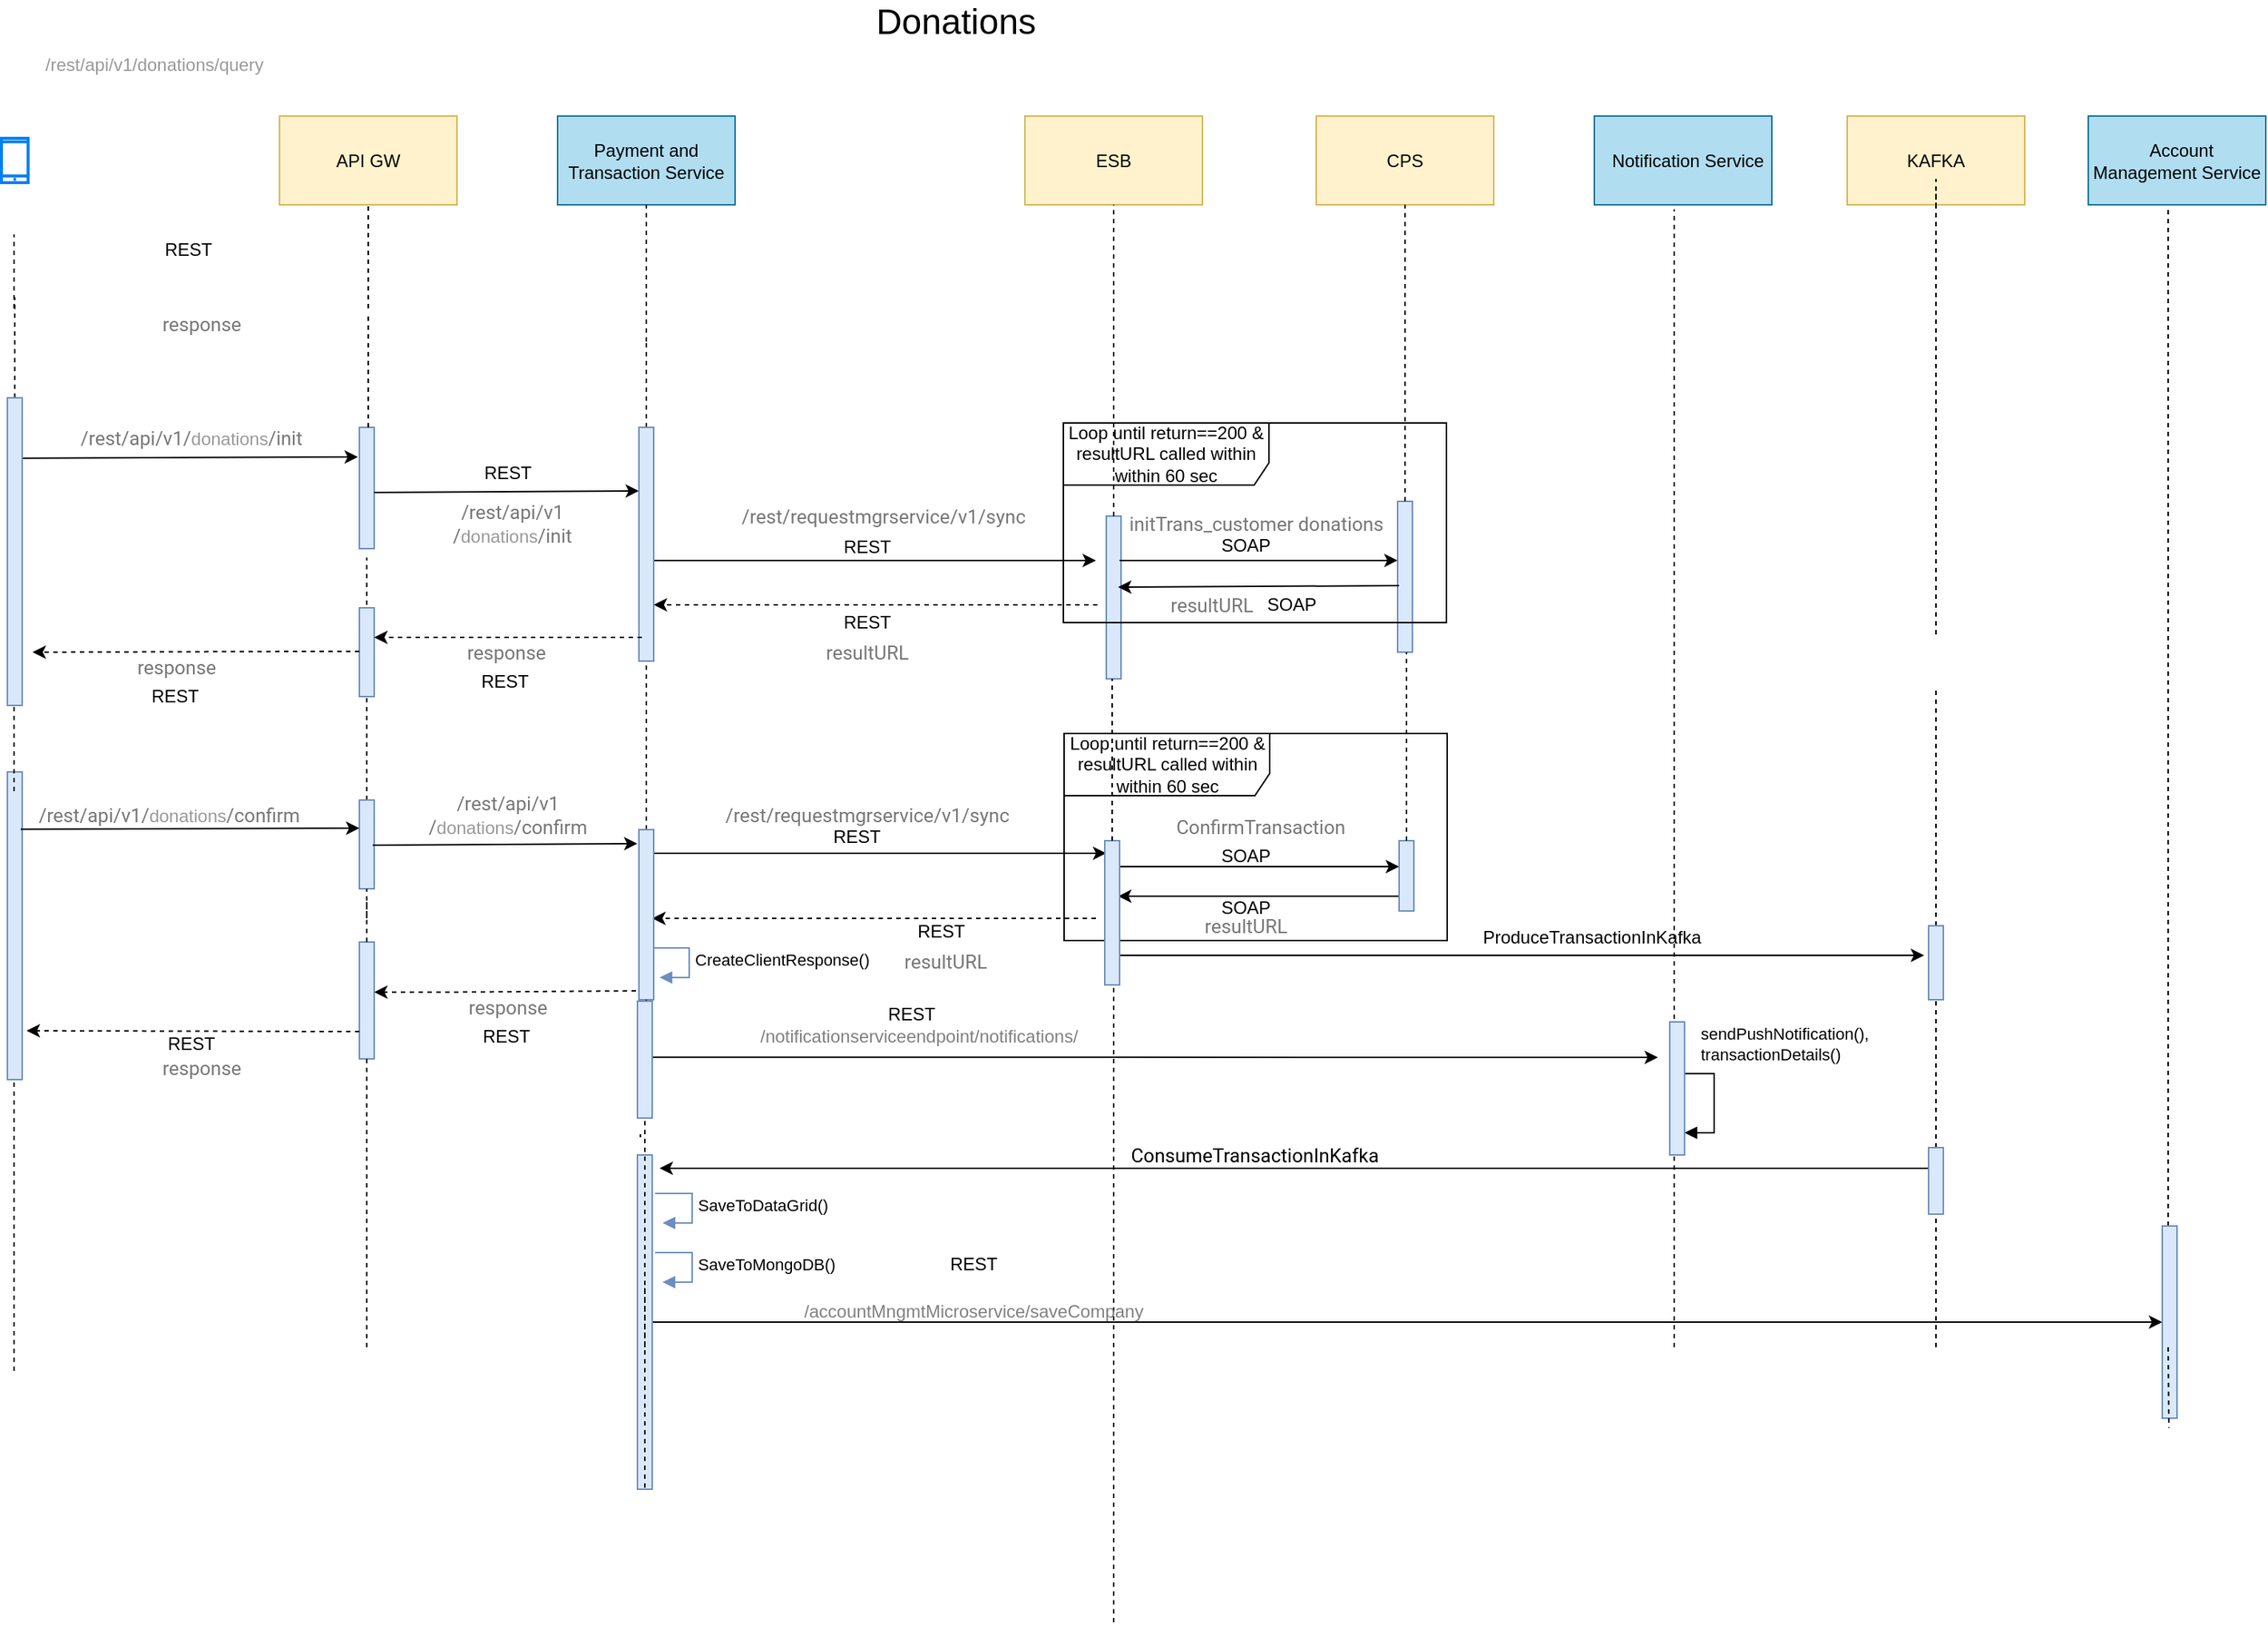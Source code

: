 <mxfile version="13.7.8" type="device"><diagram name="Page-1" id="Eg1WNiCsQM7DJKAob0ca"><mxGraphModel dx="1278" dy="631" grid="1" gridSize="10" guides="1" tooltips="1" connect="1" arrows="1" fold="1" page="1" pageScale="1" pageWidth="827" pageHeight="1169" math="0" shadow="0"><root><mxCell id="0"/><mxCell id="1" parent="0"/><mxCell id="IO5QOIYdMIxtW31F4rv4-115" value="" style="html=1;points=[];perimeter=orthogonalPerimeter;fillColor=#dae8fc;strokeColor=#6c8ebf;" parent="1" vertex="1"><mxGeometry x="1446" y="1452" width="10" height="110" as="geometry"/></mxCell><mxCell id="IO5QOIYdMIxtW31F4rv4-113" value="" style="html=1;points=[];perimeter=orthogonalPerimeter;fillColor=#dae8fc;strokeColor=#6c8ebf;" parent="1" vertex="1"><mxGeometry x="1643" y="1442" width="10" height="102" as="geometry"/></mxCell><mxCell id="IO5QOIYdMIxtW31F4rv4-1" value="Loop until return==200 &amp;amp; resultURL called within within 60 sec" style="shape=umlFrame;whiteSpace=wrap;html=1;width=139;height=42;" parent="1" vertex="1"><mxGeometry x="1417" y="1389" width="259" height="135" as="geometry"/></mxCell><mxCell id="IO5QOIYdMIxtW31F4rv4-3" value="Loop until return==200 &amp;amp; resultURL called within within 60 sec" style="shape=umlFrame;whiteSpace=wrap;html=1;width=139;height=42;" parent="1" vertex="1"><mxGeometry x="1417.5" y="1599" width="259" height="140" as="geometry"/></mxCell><mxCell id="IO5QOIYdMIxtW31F4rv4-4" value="&lt;font style=&quot;font-size: 24px&quot;&gt;Donations&lt;/font&gt;" style="text;html=1;align=center;verticalAlign=middle;resizable=0;points=[];autosize=1;" parent="1" vertex="1"><mxGeometry x="1284" y="1107.5" width="120" height="20" as="geometry"/></mxCell><mxCell id="IO5QOIYdMIxtW31F4rv4-5" value="API GW" style="rounded=0;whiteSpace=wrap;html=1;fillColor=#fff2cc;strokeColor=#d6b656;" parent="1" vertex="1"><mxGeometry x="887" y="1181.5" width="120" height="60" as="geometry"/></mxCell><mxCell id="IO5QOIYdMIxtW31F4rv4-6" value="Payment and Transaction Service" style="rounded=0;whiteSpace=wrap;html=1;fillColor=#b1ddf0;strokeColor=#10739e;" parent="1" vertex="1"><mxGeometry x="1075" y="1181.5" width="120" height="60" as="geometry"/></mxCell><mxCell id="IO5QOIYdMIxtW31F4rv4-7" value="CPS" style="rounded=0;whiteSpace=wrap;html=1;fillColor=#fff2cc;strokeColor=#d6b656;" parent="1" vertex="1"><mxGeometry x="1588" y="1181.5" width="120" height="60" as="geometry"/></mxCell><mxCell id="IO5QOIYdMIxtW31F4rv4-8" value="" style="endArrow=none;dashed=1;html=1;" parent="1" edge="1"><mxGeometry width="50" height="50" relative="1" as="geometry"><mxPoint x="707.5" y="1311.5" as="sourcePoint"/><mxPoint x="707.5" y="1261.5" as="targetPoint"/></mxGeometry></mxCell><mxCell id="IO5QOIYdMIxtW31F4rv4-9" value="" style="endArrow=none;dashed=1;html=1;entryX=0.5;entryY=1;entryDx=0;entryDy=0;" parent="1" target="IO5QOIYdMIxtW31F4rv4-6" edge="1"><mxGeometry width="50" height="50" relative="1" as="geometry"><mxPoint x="1135" y="1334" as="sourcePoint"/><mxPoint x="1131" y="1034" as="targetPoint"/></mxGeometry></mxCell><mxCell id="IO5QOIYdMIxtW31F4rv4-10" value="" style="endArrow=none;dashed=1;html=1;" parent="1" source="IO5QOIYdMIxtW31F4rv4-113" target="IO5QOIYdMIxtW31F4rv4-7" edge="1"><mxGeometry width="50" height="50" relative="1" as="geometry"><mxPoint x="1648" y="2134" as="sourcePoint"/><mxPoint x="1644.5" y="1164" as="targetPoint"/></mxGeometry></mxCell><mxCell id="IO5QOIYdMIxtW31F4rv4-11" value="&amp;nbsp; Notification Service" style="rounded=0;whiteSpace=wrap;html=1;fillColor=#b1ddf0;strokeColor=#10739e;" parent="1" vertex="1"><mxGeometry x="1776" y="1181.5" width="120" height="60" as="geometry"/></mxCell><mxCell id="IO5QOIYdMIxtW31F4rv4-12" value="" style="endArrow=none;dashed=1;html=1;entryX=0.45;entryY=1.05;entryDx=0;entryDy=0;entryPerimeter=0;" parent="1" target="IO5QOIYdMIxtW31F4rv4-11" edge="1"><mxGeometry width="50" height="50" relative="1" as="geometry"><mxPoint x="1830" y="2014" as="sourcePoint"/><mxPoint x="1832.5" y="1164" as="targetPoint"/></mxGeometry></mxCell><mxCell id="IO5QOIYdMIxtW31F4rv4-13" value="" style="html=1;verticalLabelPosition=bottom;align=center;labelBackgroundColor=#ffffff;verticalAlign=top;strokeWidth=2;strokeColor=#0080F0;shadow=0;dashed=0;shape=mxgraph.ios7.icons.smartphone;" parent="1" vertex="1"><mxGeometry x="699" y="1196.5" width="18" height="30" as="geometry"/></mxCell><mxCell id="IO5QOIYdMIxtW31F4rv4-14" value="" style="endArrow=classic;html=1;exitX=0.829;exitY=0.228;exitDx=0;exitDy=0;exitPerimeter=0;" parent="1" edge="1"><mxGeometry width="50" height="50" relative="1" as="geometry"><mxPoint x="1136" y="1482.0" as="sourcePoint"/><mxPoint x="1439" y="1482.0" as="targetPoint"/></mxGeometry></mxCell><mxCell id="IO5QOIYdMIxtW31F4rv4-15" value="" style="endArrow=classic;html=1;entryX=0;entryY=0.392;entryDx=0;entryDy=0;entryPerimeter=0;" parent="1" target="IO5QOIYdMIxtW31F4rv4-113" edge="1"><mxGeometry width="50" height="50" relative="1" as="geometry"><mxPoint x="1455" y="1482" as="sourcePoint"/><mxPoint x="1640" y="1482.0" as="targetPoint"/></mxGeometry></mxCell><mxCell id="IO5QOIYdMIxtW31F4rv4-16" value="&lt;font color=&quot;#777777&quot; face=&quot;roboto, robotodraft, helvetica, arial, sans-serif&quot;&gt;&lt;span style=&quot;font-size: 13px ; background-color: rgb(255 , 255 , 255)&quot;&gt;initTrans_customer donations&lt;/span&gt;&lt;/font&gt;" style="text;html=1;align=center;verticalAlign=middle;resizable=0;points=[];autosize=1;" parent="1" vertex="1"><mxGeometry x="1452" y="1447" width="190" height="20" as="geometry"/></mxCell><mxCell id="IO5QOIYdMIxtW31F4rv4-17" value="" style="endArrow=none;dashed=1;html=1;entryX=0.5;entryY=0.933;entryDx=0;entryDy=0;entryPerimeter=0;" parent="1" edge="1"><mxGeometry width="50" height="50" relative="1" as="geometry"><mxPoint x="1131" y="1870" as="sourcePoint"/><mxPoint x="1131" y="1871.96" as="targetPoint"/></mxGeometry></mxCell><mxCell id="IO5QOIYdMIxtW31F4rv4-18" value="&lt;font color=&quot;#808080&quot;&gt;/notificationserviceendpoint/notifications/&lt;/font&gt;" style="text;html=1;align=center;verticalAlign=middle;resizable=0;points=[];autosize=1;" parent="1" vertex="1"><mxGeometry x="1204" y="1794" width="230" height="20" as="geometry"/></mxCell><mxCell id="IO5QOIYdMIxtW31F4rv4-19" value="sendPushNotification(),&lt;br&gt;transactionDetails()" style="edgeStyle=orthogonalEdgeStyle;html=1;align=left;spacingLeft=2;endArrow=block;rounded=0;entryX=1;entryY=0;" parent="1" edge="1"><mxGeometry x="-0.622" y="20" relative="1" as="geometry"><mxPoint x="1837.0" y="1829" as="sourcePoint"/><Array as="points"><mxPoint x="1832" y="1829"/><mxPoint x="1857" y="1829"/><mxPoint x="1857" y="1869"/></Array><mxPoint x="1837.0" y="1869" as="targetPoint"/><mxPoint as="offset"/></mxGeometry></mxCell><mxCell id="IO5QOIYdMIxtW31F4rv4-20" value="" style="endArrow=classic;html=1;dashed=1;exitX=0.3;exitY=0.85;exitDx=0;exitDy=0;exitPerimeter=0;" parent="1" edge="1"><mxGeometry width="50" height="50" relative="1" as="geometry"><mxPoint x="1128.0" y="1773.0" as="sourcePoint"/><mxPoint x="951" y="1773.83" as="targetPoint"/><Array as="points"><mxPoint x="1010.26" y="1773.83"/></Array></mxGeometry></mxCell><mxCell id="IO5QOIYdMIxtW31F4rv4-21" value="&lt;span style=&quot;color: rgba(0 , 0 , 0 , 0) ; font-family: monospace ; font-size: 0px&quot;&gt;%3CmxGraphModel%3E%3Croot%3E%3CmxCell%20id%3D%220%22%2F%3E%3CmxCell%20id%3D%221%22%20parent%3D%220%22%2F%3E%3CmxCell%20id%3D%222%22%20value%3D%22%26lt%3Bdiv%26gt%3B%26lt%3Bfont%20color%3D%26quot%3B%23777777%26quot%3B%20face%3D%26quot%3BRoboto%2C%20RobotoDraft%2C%20Helvetica%2C%20Arial%2C%20sans-serif%26quot%3B%26gt%3B%26lt%3Bspan%20style%3D%26quot%3Bfont-size%3A%2013px%20%3B%20background-color%3A%20rgb(255%20%2C%20255%20%2C%20255)%26quot%3B%26gt%3BtransactionDetailResponse%26lt%3B%2Fspan%26gt%3B%26lt%3B%2Ffont%26gt%3B%26lt%3B%2Fdiv%26gt%3B%22%20style%3D%22text%3Bhtml%3D1%3Balign%3Dcenter%3BverticalAlign%3Dmiddle%3Bresizable%3D0%3Bpoints%3D%5B%5D%3Bautosize%3D1%3B%22%20vertex%3D%221%22%20parent%3D%221%22%3E%3CmxGeometry%20x%3D%22755%22%20y%3D%22200%22%20width%3D%22170%22%20height%3D%2220%22%20as%3D%22geometry%22%2F%3E%3C%2FmxCell%3E%3C%2Froot%3E%3C%2FmxGraphModel%3E&lt;/span&gt;" style="text;html=1;align=center;verticalAlign=middle;resizable=0;points=[];autosize=1;" parent="1" vertex="1"><mxGeometry x="832" y="1732" width="20" height="20" as="geometry"/></mxCell><mxCell id="IO5QOIYdMIxtW31F4rv4-22" value="ESB" style="rounded=0;whiteSpace=wrap;html=1;fillColor=#fff2cc;strokeColor=#d6b656;" parent="1" vertex="1"><mxGeometry x="1391" y="1181.5" width="120" height="60" as="geometry"/></mxCell><mxCell id="IO5QOIYdMIxtW31F4rv4-23" value="" style="endArrow=classic;html=1;exitX=0.829;exitY=0.228;exitDx=0;exitDy=0;exitPerimeter=0;entryX=0.1;entryY=0.179;entryDx=0;entryDy=0;entryPerimeter=0;" parent="1" edge="1"><mxGeometry width="50" height="50" relative="1" as="geometry"><mxPoint x="1137.5" y="1680.0" as="sourcePoint"/><mxPoint x="1446" y="1679.952" as="targetPoint"/></mxGeometry></mxCell><mxCell id="IO5QOIYdMIxtW31F4rv4-24" value="SaveToDataGrid()" style="edgeStyle=orthogonalEdgeStyle;html=1;align=left;spacingLeft=2;endArrow=block;rounded=0;entryX=1;entryY=0;fillColor=#dae8fc;strokeColor=#6c8ebf;" parent="1" edge="1"><mxGeometry relative="1" as="geometry"><mxPoint x="1141" y="1910" as="sourcePoint"/><Array as="points"><mxPoint x="1166" y="1910"/></Array><mxPoint x="1146" y="1930" as="targetPoint"/></mxGeometry></mxCell><mxCell id="IO5QOIYdMIxtW31F4rv4-25" value="&lt;div&gt;&lt;font color=&quot;#777777&quot; face=&quot;Roboto, RobotoDraft, Helvetica, Arial, sans-serif&quot;&gt;&lt;span style=&quot;font-size: 13px ; background-color: rgb(255 , 255 , 255)&quot;&gt;resultURL&lt;/span&gt;&lt;/font&gt;&lt;/div&gt;" style="text;html=1;align=center;verticalAlign=middle;resizable=0;points=[];autosize=1;" parent="1" vertex="1"><mxGeometry x="1482" y="1502" width="70" height="20" as="geometry"/></mxCell><mxCell id="IO5QOIYdMIxtW31F4rv4-26" value="&lt;span style=&quot;color: rgb(119 , 119 , 119) ; font-family: &amp;#34;roboto&amp;#34; , &amp;#34;robotodraft&amp;#34; , &amp;#34;helvetica&amp;#34; , &amp;#34;arial&amp;#34; , sans-serif ; font-size: 13px ; background-color: rgb(255 , 255 , 255)&quot;&gt;resultURL&lt;/span&gt;" style="text;html=1;align=center;verticalAlign=middle;resizable=0;points=[];autosize=1;" parent="1" vertex="1"><mxGeometry x="1249" y="1534" width="70" height="20" as="geometry"/></mxCell><mxCell id="IO5QOIYdMIxtW31F4rv4-27" value="" style="endArrow=classic;html=1;entryX=0;entryY=0.368;entryDx=0;entryDy=0;entryPerimeter=0;" parent="1" edge="1"><mxGeometry width="50" height="50" relative="1" as="geometry"><mxPoint x="1455" y="1689.02" as="sourcePoint"/><mxPoint x="1644" y="1689" as="targetPoint"/></mxGeometry></mxCell><mxCell id="IO5QOIYdMIxtW31F4rv4-28" value="" style="endArrow=classic;html=1;dashed=1;" parent="1" edge="1"><mxGeometry width="50" height="50" relative="1" as="geometry"><mxPoint x="1439" y="1724.0" as="sourcePoint"/><mxPoint x="1139.0" y="1724.0" as="targetPoint"/><Array as="points"><mxPoint x="1408" y="1724"/></Array></mxGeometry></mxCell><mxCell id="IO5QOIYdMIxtW31F4rv4-29" value="&lt;div&gt;&lt;font color=&quot;#777777&quot; face=&quot;Roboto, RobotoDraft, Helvetica, Arial, sans-serif&quot;&gt;&lt;span style=&quot;font-size: 13px ; background-color: rgb(255 , 255 , 255)&quot;&gt;resultURL&lt;/span&gt;&lt;/font&gt;&lt;/div&gt;" style="text;html=1;align=center;verticalAlign=middle;resizable=0;points=[];autosize=1;" parent="1" vertex="1"><mxGeometry x="1505" y="1719" width="70" height="20" as="geometry"/></mxCell><mxCell id="IO5QOIYdMIxtW31F4rv4-30" value="&lt;span style=&quot;color: rgb(119 , 119 , 119) ; font-family: &amp;#34;roboto&amp;#34; , &amp;#34;robotodraft&amp;#34; , &amp;#34;helvetica&amp;#34; , &amp;#34;arial&amp;#34; , sans-serif ; font-size: 13px ; background-color: rgb(255 , 255 , 255)&quot;&gt;resultURL&lt;/span&gt;" style="text;html=1;align=center;verticalAlign=middle;resizable=0;points=[];autosize=1;" parent="1" vertex="1"><mxGeometry x="1302" y="1742.5" width="70" height="20" as="geometry"/></mxCell><mxCell id="IO5QOIYdMIxtW31F4rv4-31" value="" style="endArrow=classic;html=1;exitX=0.829;exitY=0.228;exitDx=0;exitDy=0;exitPerimeter=0;" parent="1" edge="1"><mxGeometry width="50" height="50" relative="1" as="geometry"><mxPoint x="1136" y="1817.82" as="sourcePoint"/><mxPoint x="1819.0" y="1818" as="targetPoint"/></mxGeometry></mxCell><mxCell id="IO5QOIYdMIxtW31F4rv4-32" value="&lt;div&gt;&lt;font color=&quot;#777777&quot; face=&quot;Roboto, RobotoDraft, Helvetica, Arial, sans-serif&quot;&gt;&lt;span style=&quot;font-size: 13px ; background-color: rgb(255 , 255 , 255)&quot;&gt;response&lt;/span&gt;&lt;/font&gt;&lt;/div&gt;" style="text;html=1;align=center;verticalAlign=middle;resizable=0;points=[];autosize=1;" parent="1" vertex="1"><mxGeometry x="1006" y="1774" width="70" height="20" as="geometry"/></mxCell><mxCell id="IO5QOIYdMIxtW31F4rv4-33" value="REST" style="text;html=1;align=center;verticalAlign=middle;resizable=0;points=[];autosize=1;" parent="1" vertex="1"><mxGeometry x="1259" y="1463" width="50" height="20" as="geometry"/></mxCell><mxCell id="IO5QOIYdMIxtW31F4rv4-34" value="SOAP" style="text;html=1;align=center;verticalAlign=middle;resizable=0;points=[];autosize=1;" parent="1" vertex="1"><mxGeometry x="1515" y="1462" width="50" height="20" as="geometry"/></mxCell><mxCell id="IO5QOIYdMIxtW31F4rv4-35" value="SOAP" style="text;html=1;align=center;verticalAlign=middle;resizable=0;points=[];autosize=1;" parent="1" vertex="1"><mxGeometry x="1546" y="1502" width="50" height="20" as="geometry"/></mxCell><mxCell id="IO5QOIYdMIxtW31F4rv4-36" value="REST" style="text;html=1;align=center;verticalAlign=middle;resizable=0;points=[];autosize=1;" parent="1" vertex="1"><mxGeometry x="1259" y="1514" width="50" height="20" as="geometry"/></mxCell><mxCell id="IO5QOIYdMIxtW31F4rv4-37" value="REST" style="text;html=1;align=center;verticalAlign=middle;resizable=0;points=[];autosize=1;" parent="1" vertex="1"><mxGeometry x="1016" y="1413" width="50" height="20" as="geometry"/></mxCell><mxCell id="IO5QOIYdMIxtW31F4rv4-38" value="REST" style="text;html=1;align=center;verticalAlign=middle;resizable=0;points=[];autosize=1;" parent="1" vertex="1"><mxGeometry x="1252" y="1659" width="50" height="20" as="geometry"/></mxCell><mxCell id="IO5QOIYdMIxtW31F4rv4-39" value="SOAP" style="text;html=1;align=center;verticalAlign=middle;resizable=0;points=[];autosize=1;" parent="1" vertex="1"><mxGeometry x="1515" y="1671.5" width="50" height="20" as="geometry"/></mxCell><mxCell id="IO5QOIYdMIxtW31F4rv4-40" value="SOAP" style="text;html=1;align=center;verticalAlign=middle;resizable=0;points=[];autosize=1;" parent="1" vertex="1"><mxGeometry x="1515" y="1707" width="50" height="20" as="geometry"/></mxCell><mxCell id="IO5QOIYdMIxtW31F4rv4-41" value="REST" style="text;html=1;align=center;verticalAlign=middle;resizable=0;points=[];autosize=1;" parent="1" vertex="1"><mxGeometry x="1309" y="1722.5" width="50" height="20" as="geometry"/></mxCell><mxCell id="IO5QOIYdMIxtW31F4rv4-42" value="REST" style="text;html=1;align=center;verticalAlign=middle;resizable=0;points=[];autosize=1;" parent="1" vertex="1"><mxGeometry x="1289" y="1779" width="50" height="20" as="geometry"/></mxCell><mxCell id="IO5QOIYdMIxtW31F4rv4-43" value="REST" style="text;html=1;align=center;verticalAlign=middle;resizable=0;points=[];autosize=1;" parent="1" vertex="1"><mxGeometry x="1015" y="1794" width="50" height="20" as="geometry"/></mxCell><mxCell id="IO5QOIYdMIxtW31F4rv4-44" value="" style="endArrow=classic;html=1;dashed=1;" parent="1" edge="1"><mxGeometry width="50" height="50" relative="1" as="geometry"><mxPoint x="1440" y="1512.0" as="sourcePoint"/><mxPoint x="1140.0" y="1512.0" as="targetPoint"/><Array as="points"><mxPoint x="1409" y="1512"/></Array></mxGeometry></mxCell><mxCell id="IO5QOIYdMIxtW31F4rv4-45" value="" style="endArrow=none;dashed=1;html=1;entryX=0.5;entryY=1;entryDx=0;entryDy=0;" parent="1" target="IO5QOIYdMIxtW31F4rv4-5" edge="1"><mxGeometry width="50" height="50" relative="1" as="geometry"><mxPoint x="947" y="1311.5" as="sourcePoint"/><mxPoint x="944.0" y="1388.5" as="targetPoint"/></mxGeometry></mxCell><mxCell id="IO5QOIYdMIxtW31F4rv4-46" value="" style="endArrow=none;dashed=1;html=1;" parent="1" source="IO5QOIYdMIxtW31F4rv4-115" target="IO5QOIYdMIxtW31F4rv4-22" edge="1"><mxGeometry width="50" height="50" relative="1" as="geometry"><mxPoint x="1451" y="2134" as="sourcePoint"/><mxPoint x="1447.91" y="1164" as="targetPoint"/></mxGeometry></mxCell><mxCell id="IO5QOIYdMIxtW31F4rv4-47" value="" style="endArrow=classic;html=1;" parent="1" edge="1"><mxGeometry width="50" height="50" relative="1" as="geometry"><mxPoint x="2004" y="1893" as="sourcePoint"/><mxPoint x="1144" y="1893" as="targetPoint"/></mxGeometry></mxCell><mxCell id="IO5QOIYdMIxtW31F4rv4-48" value="KAFKA" style="rounded=0;whiteSpace=wrap;html=1;fillColor=#fff2cc;strokeColor=#d6b656;" parent="1" vertex="1"><mxGeometry x="1947" y="1181.5" width="120" height="60" as="geometry"/></mxCell><mxCell id="IO5QOIYdMIxtW31F4rv4-49" value="" style="endArrow=none;dashed=1;html=1;entryX=0.5;entryY=1;entryDx=0;entryDy=0;" parent="1" target="IO5QOIYdMIxtW31F4rv4-48" edge="1"><mxGeometry width="50" height="50" relative="1" as="geometry"><mxPoint x="2007" y="1234" as="sourcePoint"/><mxPoint x="2003.91" y="1162" as="targetPoint"/></mxGeometry></mxCell><mxCell id="IO5QOIYdMIxtW31F4rv4-50" value="" style="endArrow=classic;html=1;exitX=0.1;exitY=0.559;exitDx=0;exitDy=0;exitPerimeter=0;" parent="1" source="IO5QOIYdMIxtW31F4rv4-113" edge="1"><mxGeometry width="50" height="50" relative="1" as="geometry"><mxPoint x="1639" y="1500" as="sourcePoint"/><mxPoint x="1454" y="1500" as="targetPoint"/></mxGeometry></mxCell><mxCell id="IO5QOIYdMIxtW31F4rv4-51" value="" style="endArrow=classic;html=1;entryX=0.9;entryY=0.385;entryDx=0;entryDy=0;entryPerimeter=0;" parent="1" target="IO5QOIYdMIxtW31F4rv4-108" edge="1"><mxGeometry width="50" height="50" relative="1" as="geometry"><mxPoint x="1648" y="1709" as="sourcePoint"/><mxPoint x="1454" y="1707" as="targetPoint"/></mxGeometry></mxCell><mxCell id="IO5QOIYdMIxtW31F4rv4-52" value="&lt;font face=&quot;Roboto, RobotoDraft, Helvetica, Arial, sans-serif&quot;&gt;&lt;span style=&quot;font-size: 13px&quot;&gt;ConsumeTransactionInKafka&lt;/span&gt;&lt;/font&gt;" style="text;html=1;align=center;verticalAlign=middle;resizable=0;points=[];autosize=1;" parent="1" vertex="1"><mxGeometry x="1456" y="1874" width="180" height="20" as="geometry"/></mxCell><mxCell id="IO5QOIYdMIxtW31F4rv4-74" value="REST" style="text;html=1;align=center;verticalAlign=middle;resizable=0;points=[];autosize=1;" parent="1" vertex="1"><mxGeometry x="800" y="1261.5" width="50" height="20" as="geometry"/></mxCell><mxCell id="IO5QOIYdMIxtW31F4rv4-77" value="" style="endArrow=classic;html=1;exitX=0.829;exitY=0.228;exitDx=0;exitDy=0;exitPerimeter=0;" parent="1" edge="1"><mxGeometry width="50" height="50" relative="1" as="geometry"><mxPoint x="1452" y="1749.0" as="sourcePoint"/><mxPoint x="1999" y="1749.0" as="targetPoint"/></mxGeometry></mxCell><mxCell id="IO5QOIYdMIxtW31F4rv4-78" value="ProduceTransactionInKafka" style="text;html=1;align=center;verticalAlign=middle;resizable=0;points=[];autosize=1;" parent="1" vertex="1"><mxGeometry x="1694" y="1727" width="160" height="20" as="geometry"/></mxCell><mxCell id="IO5QOIYdMIxtW31F4rv4-79" value="" style="html=1;points=[];perimeter=orthogonalPerimeter;fillColor=#dae8fc;strokeColor=#6c8ebf;" parent="1" vertex="1"><mxGeometry x="1827" y="1794" width="10" height="90" as="geometry"/></mxCell><mxCell id="IO5QOIYdMIxtW31F4rv4-80" value="SaveToMongoDB()" style="edgeStyle=orthogonalEdgeStyle;html=1;align=left;spacingLeft=2;endArrow=block;rounded=0;entryX=1;entryY=0;fillColor=#dae8fc;strokeColor=#6c8ebf;" parent="1" edge="1"><mxGeometry relative="1" as="geometry"><mxPoint x="1141" y="1950" as="sourcePoint"/><Array as="points"><mxPoint x="1166" y="1950"/></Array><mxPoint x="1146" y="1970" as="targetPoint"/></mxGeometry></mxCell><mxCell id="IO5QOIYdMIxtW31F4rv4-82" value="CreateClientResponse()" style="edgeStyle=orthogonalEdgeStyle;html=1;align=left;spacingLeft=2;endArrow=block;rounded=0;entryX=1;entryY=0;fillColor=#dae8fc;strokeColor=#6c8ebf;" parent="1" edge="1"><mxGeometry relative="1" as="geometry"><mxPoint x="1139" y="1744" as="sourcePoint"/><Array as="points"><mxPoint x="1164" y="1744"/><mxPoint x="1164" y="1764"/></Array><mxPoint x="1144" y="1764" as="targetPoint"/></mxGeometry></mxCell><mxCell id="IO5QOIYdMIxtW31F4rv4-83" value="" style="endArrow=none;dashed=1;html=1;entryX=0.5;entryY=1;entryDx=0;entryDy=0;" parent="1" source="IO5QOIYdMIxtW31F4rv4-88" edge="1"><mxGeometry width="50" height="50" relative="1" as="geometry"><mxPoint x="1131" y="1832.0" as="sourcePoint"/><mxPoint x="1135" y="1334" as="targetPoint"/></mxGeometry></mxCell><mxCell id="IO5QOIYdMIxtW31F4rv4-84" value="" style="endArrow=classic;html=1;exitX=0.829;exitY=0.228;exitDx=0;exitDy=0;exitPerimeter=0;entryX=-0.1;entryY=0.244;entryDx=0;entryDy=0;entryPerimeter=0;" parent="1" target="IO5QOIYdMIxtW31F4rv4-85" edge="1"><mxGeometry width="50" height="50" relative="1" as="geometry"><mxPoint x="711" y="1412.82" as="sourcePoint"/><mxPoint x="944" y="1413" as="targetPoint"/></mxGeometry></mxCell><mxCell id="IO5QOIYdMIxtW31F4rv4-85" value="" style="html=1;points=[];perimeter=orthogonalPerimeter;align=center;fillColor=#dae8fc;strokeColor=#6c8ebf;" parent="1" vertex="1"><mxGeometry x="941" y="1392" width="10" height="82" as="geometry"/></mxCell><mxCell id="IO5QOIYdMIxtW31F4rv4-86" value="" style="endArrow=none;dashed=1;html=1;" parent="1" source="u1t0fKpVzRGxq44N3JA5-5" edge="1"><mxGeometry width="50" height="50" relative="1" as="geometry"><mxPoint x="946" y="1724" as="sourcePoint"/><mxPoint x="946" y="1480" as="targetPoint"/></mxGeometry></mxCell><mxCell id="IO5QOIYdMIxtW31F4rv4-87" value="" style="endArrow=classic;html=1;exitX=1;exitY=0.537;exitDx=0;exitDy=0;exitPerimeter=0;entryX=0;entryY=0.272;entryDx=0;entryDy=0;entryPerimeter=0;" parent="1" source="IO5QOIYdMIxtW31F4rv4-85" target="IO5QOIYdMIxtW31F4rv4-88" edge="1"><mxGeometry width="50" height="50" relative="1" as="geometry"><mxPoint x="948.0" y="1434" as="sourcePoint"/><mxPoint x="1104" y="1434" as="targetPoint"/></mxGeometry></mxCell><mxCell id="IO5QOIYdMIxtW31F4rv4-88" value="" style="html=1;points=[];perimeter=orthogonalPerimeter;align=center;fillColor=#dae8fc;strokeColor=#6c8ebf;" parent="1" vertex="1"><mxGeometry x="1130" y="1392" width="10" height="158" as="geometry"/></mxCell><mxCell id="IO5QOIYdMIxtW31F4rv4-89" value="" style="endArrow=none;dashed=1;html=1;entryX=0.5;entryY=1;entryDx=0;entryDy=0;" parent="1" source="IO5QOIYdMIxtW31F4rv4-99" target="IO5QOIYdMIxtW31F4rv4-88" edge="1"><mxGeometry width="50" height="50" relative="1" as="geometry"><mxPoint x="1134" y="2044" as="sourcePoint"/><mxPoint x="1135" y="1334" as="targetPoint"/></mxGeometry></mxCell><mxCell id="IO5QOIYdMIxtW31F4rv4-90" value="" style="endArrow=none;dashed=1;html=1;" parent="1" edge="1"><mxGeometry width="50" height="50" relative="1" as="geometry"><mxPoint x="2007" y="1394" as="sourcePoint"/><mxPoint x="2007" y="1224" as="targetPoint"/></mxGeometry></mxCell><mxCell id="IO5QOIYdMIxtW31F4rv4-91" value="" style="endArrow=none;dashed=1;html=1;entryX=0.5;entryY=1;entryDx=0;entryDy=0;" parent="1" edge="1"><mxGeometry width="50" height="50" relative="1" as="geometry"><mxPoint x="2007" y="1532" as="sourcePoint"/><mxPoint x="2007" y="1380" as="targetPoint"/></mxGeometry></mxCell><mxCell id="IO5QOIYdMIxtW31F4rv4-92" value="" style="endArrow=none;dashed=1;html=1;entryX=0.5;entryY=1;entryDx=0;entryDy=0;" parent="1" source="IO5QOIYdMIxtW31F4rv4-93" edge="1"><mxGeometry width="50" height="50" relative="1" as="geometry"><mxPoint x="2007" y="2044" as="sourcePoint"/><mxPoint x="2007" y="1567" as="targetPoint"/></mxGeometry></mxCell><mxCell id="IO5QOIYdMIxtW31F4rv4-93" value="" style="html=1;points=[];perimeter=orthogonalPerimeter;fillColor=#dae8fc;strokeColor=#6c8ebf;" parent="1" vertex="1"><mxGeometry x="2002" y="1729" width="10" height="50" as="geometry"/></mxCell><mxCell id="IO5QOIYdMIxtW31F4rv4-94" value="" style="endArrow=none;dashed=1;html=1;entryX=0.5;entryY=1;entryDx=0;entryDy=0;" parent="1" source="IO5QOIYdMIxtW31F4rv4-95" target="IO5QOIYdMIxtW31F4rv4-93" edge="1"><mxGeometry width="50" height="50" relative="1" as="geometry"><mxPoint x="2007" y="1991" as="sourcePoint"/><mxPoint x="2007" y="1499" as="targetPoint"/></mxGeometry></mxCell><mxCell id="IO5QOIYdMIxtW31F4rv4-95" value="" style="html=1;points=[];perimeter=orthogonalPerimeter;fillColor=#dae8fc;strokeColor=#6c8ebf;" parent="1" vertex="1"><mxGeometry x="2002" y="1879" width="10" height="45" as="geometry"/></mxCell><mxCell id="IO5QOIYdMIxtW31F4rv4-96" value="" style="endArrow=none;dashed=1;html=1;entryX=0.5;entryY=1;entryDx=0;entryDy=0;" parent="1" target="IO5QOIYdMIxtW31F4rv4-95" edge="1"><mxGeometry width="50" height="50" relative="1" as="geometry"><mxPoint x="2007" y="2014" as="sourcePoint"/><mxPoint x="2007" y="1829" as="targetPoint"/></mxGeometry></mxCell><mxCell id="IO5QOIYdMIxtW31F4rv4-97" value="" style="html=1;points=[];perimeter=orthogonalPerimeter;align=center;fillColor=#dae8fc;strokeColor=#6c8ebf;" parent="1" vertex="1"><mxGeometry x="941" y="1740" width="10" height="79" as="geometry"/></mxCell><mxCell id="IO5QOIYdMIxtW31F4rv4-98" value="" style="endArrow=none;dashed=1;html=1;entryX=0.5;entryY=1;entryDx=0;entryDy=0;" parent="1" target="IO5QOIYdMIxtW31F4rv4-97" edge="1"><mxGeometry width="50" height="50" relative="1" as="geometry"><mxPoint x="946" y="2014" as="sourcePoint"/><mxPoint x="946" y="1507" as="targetPoint"/></mxGeometry></mxCell><mxCell id="IO5QOIYdMIxtW31F4rv4-99" value="" style="html=1;points=[];perimeter=orthogonalPerimeter;align=center;fillColor=#dae8fc;strokeColor=#6c8ebf;" parent="1" vertex="1"><mxGeometry x="1130" y="1664" width="10" height="115" as="geometry"/></mxCell><mxCell id="IO5QOIYdMIxtW31F4rv4-100" value="" style="endArrow=none;dashed=1;html=1;entryX=0.5;entryY=1;entryDx=0;entryDy=0;" parent="1" source="IO5QOIYdMIxtW31F4rv4-121" target="IO5QOIYdMIxtW31F4rv4-99" edge="1"><mxGeometry width="50" height="50" relative="1" as="geometry"><mxPoint x="1134" y="1991" as="sourcePoint"/><mxPoint x="1135" y="1519" as="targetPoint"/></mxGeometry></mxCell><mxCell id="IO5QOIYdMIxtW31F4rv4-104" value="" style="endArrow=none;dashed=1;html=1;entryX=0.5;entryY=1;entryDx=0;entryDy=0;" parent="1" source="IO5QOIYdMIxtW31F4rv4-85" edge="1"><mxGeometry width="50" height="50" relative="1" as="geometry"><mxPoint x="947" y="1482" as="sourcePoint"/><mxPoint x="947" y="1314" as="targetPoint"/><Array as="points"><mxPoint x="947" y="1380"/></Array></mxGeometry></mxCell><mxCell id="IO5QOIYdMIxtW31F4rv4-106" value="&lt;font color=&quot;#777777&quot; face=&quot;roboto, robotodraft, helvetica, arial, sans-serif&quot;&gt;&lt;span style=&quot;font-size: 13px ; background-color: rgb(255 , 255 , 255)&quot;&gt;response&lt;/span&gt;&lt;/font&gt;" style="text;html=1;align=center;verticalAlign=middle;resizable=0;points=[];autosize=1;" parent="1" vertex="1"><mxGeometry x="799" y="1311.5" width="70" height="20" as="geometry"/></mxCell><mxCell id="IO5QOIYdMIxtW31F4rv4-108" value="" style="html=1;points=[];perimeter=orthogonalPerimeter;align=center;fillColor=#dae8fc;strokeColor=#6c8ebf;" parent="1" vertex="1"><mxGeometry x="1445" y="1671.5" width="10" height="97.5" as="geometry"/></mxCell><mxCell id="IO5QOIYdMIxtW31F4rv4-109" value="" style="endArrow=none;dashed=1;html=1;" parent="1" target="IO5QOIYdMIxtW31F4rv4-108" edge="1"><mxGeometry width="50" height="50" relative="1" as="geometry"><mxPoint x="1451" y="2200" as="sourcePoint"/><mxPoint x="1451" y="849" as="targetPoint"/><Array as="points"><mxPoint x="1451" y="2190"/></Array></mxGeometry></mxCell><mxCell id="IO5QOIYdMIxtW31F4rv4-110" value="" style="html=1;points=[];perimeter=orthogonalPerimeter;align=center;fillColor=#dae8fc;strokeColor=#6c8ebf;" parent="1" vertex="1"><mxGeometry x="1644" y="1671.5" width="10" height="47.5" as="geometry"/></mxCell><mxCell id="IO5QOIYdMIxtW31F4rv4-112" value="&lt;font color=&quot;#777777&quot; face=&quot;Roboto, RobotoDraft, Helvetica, Arial, sans-serif&quot;&gt;&lt;span style=&quot;font-size: 13px&quot;&gt;ConfirmTransaction&lt;/span&gt;&lt;/font&gt;" style="text;html=1;align=center;verticalAlign=middle;resizable=0;points=[];autosize=1;" parent="1" vertex="1"><mxGeometry x="1485" y="1651.5" width="130" height="20" as="geometry"/></mxCell><mxCell id="IO5QOIYdMIxtW31F4rv4-114" value="" style="endArrow=none;dashed=1;html=1;" parent="1" source="IO5QOIYdMIxtW31F4rv4-110" target="IO5QOIYdMIxtW31F4rv4-113" edge="1"><mxGeometry width="50" height="50" relative="1" as="geometry"><mxPoint x="1648" y="1746.5" as="sourcePoint"/><mxPoint x="1648" y="924" as="targetPoint"/></mxGeometry></mxCell><mxCell id="IO5QOIYdMIxtW31F4rv4-116" value="" style="endArrow=none;dashed=1;html=1;" parent="1" source="IO5QOIYdMIxtW31F4rv4-108" target="IO5QOIYdMIxtW31F4rv4-115" edge="1"><mxGeometry width="50" height="50" relative="1" as="geometry"><mxPoint x="1450.967" y="1746.5" as="sourcePoint"/><mxPoint x="1450.967" y="924" as="targetPoint"/></mxGeometry></mxCell><mxCell id="IO5QOIYdMIxtW31F4rv4-117" value="" style="endArrow=classic;html=1;dashed=1;entryX=1;entryY=0.954;entryDx=0;entryDy=0;entryPerimeter=0;" parent="1" edge="1"><mxGeometry width="50" height="50" relative="1" as="geometry"><mxPoint x="941" y="1800.54" as="sourcePoint"/><mxPoint x="716" y="1800" as="targetPoint"/><Array as="points"/></mxGeometry></mxCell><mxCell id="IO5QOIYdMIxtW31F4rv4-118" value="REST" style="text;html=1;align=center;verticalAlign=middle;resizable=0;points=[];autosize=1;" parent="1" vertex="1"><mxGeometry x="802" y="1798.75" width="50" height="20" as="geometry"/></mxCell><mxCell id="AybXlwlAJg70wTzGcvXK-2" value="" style="edgeStyle=orthogonalEdgeStyle;rounded=0;orthogonalLoop=1;jettySize=auto;html=1;" parent="1" source="IO5QOIYdMIxtW31F4rv4-119" target="AybXlwlAJg70wTzGcvXK-1" edge="1"><mxGeometry relative="1" as="geometry"/></mxCell><mxCell id="IO5QOIYdMIxtW31F4rv4-119" value="" style="html=1;points=[];perimeter=orthogonalPerimeter;align=center;fillColor=#dae8fc;strokeColor=#6c8ebf;" parent="1" vertex="1"><mxGeometry x="1129" y="1884" width="10" height="226" as="geometry"/></mxCell><mxCell id="IO5QOIYdMIxtW31F4rv4-120" value="" style="endArrow=none;dashed=1;html=1;entryX=0.5;entryY=1;entryDx=0;entryDy=0;" parent="1" target="IO5QOIYdMIxtW31F4rv4-119" edge="1"><mxGeometry width="50" height="50" relative="1" as="geometry"><mxPoint x="1134" y="1974" as="sourcePoint"/><mxPoint x="1135" y="1779" as="targetPoint"/></mxGeometry></mxCell><mxCell id="IO5QOIYdMIxtW31F4rv4-121" value="" style="html=1;points=[];perimeter=orthogonalPerimeter;align=center;fillColor=#dae8fc;strokeColor=#6c8ebf;" parent="1" vertex="1"><mxGeometry x="1129" y="1780" width="10" height="79" as="geometry"/></mxCell><mxCell id="IO5QOIYdMIxtW31F4rv4-122" value="" style="endArrow=none;dashed=1;html=1;entryX=0.5;entryY=1;entryDx=0;entryDy=0;" parent="1" target="IO5QOIYdMIxtW31F4rv4-121" edge="1"><mxGeometry width="50" height="50" relative="1" as="geometry"><mxPoint x="1134" y="2014" as="sourcePoint"/><mxPoint x="1135" y="1779" as="targetPoint"/><Array as="points"/></mxGeometry></mxCell><mxCell id="IO5QOIYdMIxtW31F4rv4-126" value="" style="endArrow=none;dashed=1;html=1;" parent="1" source="IO5QOIYdMIxtW31F4rv4-127" edge="1"><mxGeometry width="50" height="50" relative="1" as="geometry"><mxPoint x="707" y="1996.5" as="sourcePoint"/><mxPoint x="708" y="1304" as="targetPoint"/></mxGeometry></mxCell><mxCell id="IO5QOIYdMIxtW31F4rv4-127" value="" style="html=1;points=[];perimeter=orthogonalPerimeter;align=center;fillColor=#dae8fc;strokeColor=#6c8ebf;" parent="1" vertex="1"><mxGeometry x="703" y="1372" width="10" height="208" as="geometry"/></mxCell><mxCell id="IO5QOIYdMIxtW31F4rv4-129" value="&lt;div&gt;&lt;font color=&quot;#777777&quot; face=&quot;Roboto, RobotoDraft, Helvetica, Arial, sans-serif&quot;&gt;&lt;span style=&quot;font-size: 13px ; background-color: rgb(255 , 255 , 255)&quot;&gt;response&lt;/span&gt;&lt;/font&gt;&lt;/div&gt;" style="text;html=1;align=center;verticalAlign=middle;resizable=0;points=[];autosize=1;" parent="1" vertex="1"><mxGeometry x="799" y="1815" width="70" height="20" as="geometry"/></mxCell><mxCell id="IO5QOIYdMIxtW31F4rv4-130" value="&lt;span style=&quot;color: rgb(119 , 119 , 119) ; font-family: &amp;#34;roboto&amp;#34; , &amp;#34;robotodraft&amp;#34; , &amp;#34;helvetica&amp;#34; , &amp;#34;arial&amp;#34; , sans-serif ; font-size: 13px ; background-color: rgb(255 , 255 , 255)&quot;&gt;/rest/api/v1/&lt;/span&gt;&lt;span style=&quot;color: rgb(153 , 153 , 153)&quot;&gt;donations&lt;/span&gt;&lt;span style=&quot;color: rgb(119 , 119 , 119) ; font-family: &amp;#34;roboto&amp;#34; , &amp;#34;robotodraft&amp;#34; , &amp;#34;helvetica&amp;#34; , &amp;#34;arial&amp;#34; , sans-serif ; font-size: 13px ; background-color: rgb(255 , 255 , 255)&quot;&gt;/init&lt;/span&gt;" style="text;html=1;align=center;verticalAlign=middle;resizable=0;points=[];autosize=1;" parent="1" vertex="1"><mxGeometry x="752" y="1389" width="150" height="20" as="geometry"/></mxCell><mxCell id="IO5QOIYdMIxtW31F4rv4-132" value="" style="endArrow=none;dashed=1;html=1;entryX=0.5;entryY=1;entryDx=0;entryDy=0;" parent="1" source="IO5QOIYdMIxtW31F4rv4-97" edge="1"><mxGeometry width="50" height="50" relative="1" as="geometry"><mxPoint x="946" y="1809" as="sourcePoint"/><mxPoint x="946" y="1711" as="targetPoint"/></mxGeometry></mxCell><mxCell id="IO5QOIYdMIxtW31F4rv4-134" value="&lt;span style=&quot;color: rgb(119 , 119 , 119) ; font-family: &amp;#34;roboto&amp;#34; , &amp;#34;robotodraft&amp;#34; , &amp;#34;helvetica&amp;#34; , &amp;#34;arial&amp;#34; , sans-serif ; font-size: 13px ; background-color: rgb(255 , 255 , 255)&quot;&gt;/rest/api/v1&lt;br&gt;/&lt;/span&gt;&lt;span style=&quot;color: rgb(153 , 153 , 153)&quot;&gt;donations&lt;/span&gt;&lt;span style=&quot;color: rgb(119 , 119 , 119) ; font-family: &amp;#34;roboto&amp;#34; , &amp;#34;robotodraft&amp;#34; , &amp;#34;helvetica&amp;#34; , &amp;#34;arial&amp;#34; , sans-serif ; font-size: 13px ; background-color: rgb(255 , 255 , 255)&quot;&gt;/init&lt;/span&gt;" style="text;html=1;align=center;verticalAlign=middle;resizable=0;points=[];autosize=1;" parent="1" vertex="1"><mxGeometry x="999" y="1442" width="90" height="30" as="geometry"/></mxCell><mxCell id="IO5QOIYdMIxtW31F4rv4-135" value="&lt;font color=&quot;#777777&quot; face=&quot;roboto, robotodraft, helvetica, arial, sans-serif&quot;&gt;&lt;span style=&quot;font-size: 13px ; background-color: rgb(255 , 255 , 255)&quot;&gt;/rest/requestmgrservice/v1/sync&lt;/span&gt;&lt;/font&gt;" style="text;html=1;align=center;verticalAlign=middle;resizable=0;points=[];autosize=1;" parent="1" vertex="1"><mxGeometry x="1195" y="1442" width="200" height="20" as="geometry"/></mxCell><mxCell id="IO5QOIYdMIxtW31F4rv4-136" value="&lt;font color=&quot;#777777&quot; face=&quot;roboto, robotodraft, helvetica, arial, sans-serif&quot;&gt;&lt;span style=&quot;font-size: 13px ; background-color: rgb(255 , 255 , 255)&quot;&gt;/rest/requestmgrservice/v1/sync&lt;/span&gt;&lt;/font&gt;" style="text;html=1;align=center;verticalAlign=middle;resizable=0;points=[];autosize=1;" parent="1" vertex="1"><mxGeometry x="1184" y="1644" width="200" height="20" as="geometry"/></mxCell><mxCell id="IO5QOIYdMIxtW31F4rv4-137" value="&lt;font color=&quot;#999999&quot;&gt;/rest/api/v1/donations/query&lt;/font&gt;" style="text;html=1;align=center;verticalAlign=middle;resizable=0;points=[];autosize=1;" parent="1" vertex="1"><mxGeometry x="722" y="1136.5" width="160" height="20" as="geometry"/></mxCell><mxCell id="AybXlwlAJg70wTzGcvXK-3" value="&lt;font color=&quot;#808080&quot;&gt;/accountMngmtMicroservice/saveCompany&lt;/font&gt;" style="text;html=1;align=center;verticalAlign=middle;resizable=0;points=[];autosize=1;" parent="1" vertex="1"><mxGeometry x="1236" y="1980" width="240" height="20" as="geometry"/></mxCell><mxCell id="AybXlwlAJg70wTzGcvXK-4" value="REST" style="text;html=1;align=center;verticalAlign=middle;resizable=0;points=[];autosize=1;" parent="1" vertex="1"><mxGeometry x="1331" y="1948" width="50" height="20" as="geometry"/></mxCell><mxCell id="u1t0fKpVzRGxq44N3JA5-1" value="" style="html=1;points=[];perimeter=orthogonalPerimeter;align=center;fillColor=#dae8fc;strokeColor=#6c8ebf;" parent="1" vertex="1"><mxGeometry x="941" y="1514" width="10" height="60" as="geometry"/></mxCell><mxCell id="u1t0fKpVzRGxq44N3JA5-2" value="" style="endArrow=classic;html=1;dashed=1;" parent="1" target="u1t0fKpVzRGxq44N3JA5-1" edge="1"><mxGeometry width="50" height="50" relative="1" as="geometry"><mxPoint x="1132" y="1534.0" as="sourcePoint"/><mxPoint x="960" y="1534" as="targetPoint"/><Array as="points"><mxPoint x="1101" y="1534"/></Array></mxGeometry></mxCell><mxCell id="u1t0fKpVzRGxq44N3JA5-4" value="" style="endArrow=classic;html=1;dashed=1;" parent="1" edge="1"><mxGeometry width="50" height="50" relative="1" as="geometry"><mxPoint x="941" y="1543.5" as="sourcePoint"/><mxPoint x="720" y="1544" as="targetPoint"/><Array as="points"><mxPoint x="910" y="1543.5"/></Array></mxGeometry></mxCell><mxCell id="u1t0fKpVzRGxq44N3JA5-5" value="" style="html=1;points=[];perimeter=orthogonalPerimeter;align=center;fillColor=#dae8fc;strokeColor=#6c8ebf;" parent="1" vertex="1"><mxGeometry x="941" y="1644" width="10" height="60" as="geometry"/></mxCell><mxCell id="u1t0fKpVzRGxq44N3JA5-6" value="" style="endArrow=none;dashed=1;html=1;" parent="1" target="u1t0fKpVzRGxq44N3JA5-5" edge="1"><mxGeometry width="50" height="50" relative="1" as="geometry"><mxPoint x="946" y="1724" as="sourcePoint"/><mxPoint x="946" y="1480" as="targetPoint"/></mxGeometry></mxCell><mxCell id="u1t0fKpVzRGxq44N3JA5-7" value="" style="html=1;points=[];perimeter=orthogonalPerimeter;align=center;fillColor=#dae8fc;strokeColor=#6c8ebf;" parent="1" vertex="1"><mxGeometry x="703" y="1625" width="10" height="208" as="geometry"/></mxCell><mxCell id="u1t0fKpVzRGxq44N3JA5-8" value="&lt;span style=&quot;color: rgb(119 , 119 , 119) ; font-family: &amp;#34;roboto&amp;#34; , &amp;#34;robotodraft&amp;#34; , &amp;#34;helvetica&amp;#34; , &amp;#34;arial&amp;#34; , sans-serif ; font-size: 13px ; background-color: rgb(255 , 255 , 255)&quot;&gt;/rest/api/v1/&lt;/span&gt;&lt;span style=&quot;color: rgb(153 , 153 , 153)&quot;&gt;donations&lt;/span&gt;&lt;span style=&quot;color: rgb(119 , 119 , 119) ; font-family: &amp;#34;roboto&amp;#34; , &amp;#34;robotodraft&amp;#34; , &amp;#34;helvetica&amp;#34; , &amp;#34;arial&amp;#34; , sans-serif ; font-size: 13px ; background-color: rgb(255 , 255 , 255)&quot;&gt;/confirm&lt;/span&gt;" style="text;html=1;align=center;verticalAlign=middle;resizable=0;points=[];autosize=1;" parent="1" vertex="1"><mxGeometry x="722" y="1644" width="180" height="20" as="geometry"/></mxCell><mxCell id="u1t0fKpVzRGxq44N3JA5-9" value="" style="endArrow=classic;html=1;exitX=0.829;exitY=0.228;exitDx=0;exitDy=0;exitPerimeter=0;entryX=-0.1;entryY=0.244;entryDx=0;entryDy=0;entryPerimeter=0;" parent="1" edge="1"><mxGeometry width="50" height="50" relative="1" as="geometry"><mxPoint x="712" y="1663.81" as="sourcePoint"/><mxPoint x="941" y="1662.998" as="targetPoint"/></mxGeometry></mxCell><mxCell id="u1t0fKpVzRGxq44N3JA5-10" value="" style="endArrow=classic;html=1;exitX=1;exitY=0.537;exitDx=0;exitDy=0;exitPerimeter=0;entryX=0;entryY=0.272;entryDx=0;entryDy=0;entryPerimeter=0;" parent="1" edge="1"><mxGeometry width="50" height="50" relative="1" as="geometry"><mxPoint x="950" y="1674.524" as="sourcePoint"/><mxPoint x="1129" y="1673.466" as="targetPoint"/></mxGeometry></mxCell><mxCell id="u1t0fKpVzRGxq44N3JA5-11" value="&lt;span style=&quot;color: rgb(119 , 119 , 119) ; font-family: &amp;#34;roboto&amp;#34; , &amp;#34;robotodraft&amp;#34; , &amp;#34;helvetica&amp;#34; , &amp;#34;arial&amp;#34; , sans-serif ; font-size: 13px ; background-color: rgb(255 , 255 , 255)&quot;&gt;/rest/api/v1&lt;br&gt;/&lt;/span&gt;&lt;span style=&quot;color: rgb(153 , 153 , 153)&quot;&gt;donations&lt;/span&gt;&lt;span style=&quot;color: rgb(119 , 119 , 119) ; font-family: &amp;#34;roboto&amp;#34; , &amp;#34;robotodraft&amp;#34; , &amp;#34;helvetica&amp;#34; , &amp;#34;arial&amp;#34; , sans-serif ; font-size: 13px ; background-color: rgb(255 , 255 , 255)&quot;&gt;/confirm&lt;/span&gt;" style="text;html=1;align=center;verticalAlign=middle;resizable=0;points=[];autosize=1;" parent="1" vertex="1"><mxGeometry x="981" y="1639" width="120" height="30" as="geometry"/></mxCell><mxCell id="u1t0fKpVzRGxq44N3JA5-12" value="" style="endArrow=none;dashed=1;html=1;" parent="1" edge="1"><mxGeometry width="50" height="50" relative="1" as="geometry"><mxPoint x="707.5" y="1638" as="sourcePoint"/><mxPoint x="707.5" y="1580" as="targetPoint"/><Array as="points"><mxPoint x="707.5" y="1610"/></Array></mxGeometry></mxCell><mxCell id="u1t0fKpVzRGxq44N3JA5-13" value="" style="endArrow=none;dashed=1;html=1;entryX=0.5;entryY=1;entryDx=0;entryDy=0;" parent="1" edge="1"><mxGeometry width="50" height="50" relative="1" as="geometry"><mxPoint x="707.5" y="2030" as="sourcePoint"/><mxPoint x="707.5" y="1835" as="targetPoint"/></mxGeometry></mxCell><mxCell id="u1t0fKpVzRGxq44N3JA5-14" value="&lt;div&gt;&lt;font color=&quot;#777777&quot; face=&quot;Roboto, RobotoDraft, Helvetica, Arial, sans-serif&quot;&gt;&lt;span style=&quot;font-size: 13px ; background-color: rgb(255 , 255 , 255)&quot;&gt;response&lt;/span&gt;&lt;/font&gt;&lt;/div&gt;" style="text;html=1;align=center;verticalAlign=middle;resizable=0;points=[];autosize=1;" parent="1" vertex="1"><mxGeometry x="1005" y="1534" width="70" height="20" as="geometry"/></mxCell><mxCell id="u1t0fKpVzRGxq44N3JA5-15" value="REST" style="text;html=1;align=center;verticalAlign=middle;resizable=0;points=[];autosize=1;" parent="1" vertex="1"><mxGeometry x="1014" y="1554" width="50" height="20" as="geometry"/></mxCell><mxCell id="u1t0fKpVzRGxq44N3JA5-16" value="&lt;div&gt;&lt;font color=&quot;#777777&quot; face=&quot;Roboto, RobotoDraft, Helvetica, Arial, sans-serif&quot;&gt;&lt;span style=&quot;font-size: 13px ; background-color: rgb(255 , 255 , 255)&quot;&gt;response&lt;/span&gt;&lt;/font&gt;&lt;/div&gt;" style="text;html=1;align=center;verticalAlign=middle;resizable=0;points=[];autosize=1;" parent="1" vertex="1"><mxGeometry x="782" y="1544" width="70" height="20" as="geometry"/></mxCell><mxCell id="u1t0fKpVzRGxq44N3JA5-17" value="REST" style="text;html=1;align=center;verticalAlign=middle;resizable=0;points=[];autosize=1;" parent="1" vertex="1"><mxGeometry x="791" y="1564" width="50" height="20" as="geometry"/></mxCell><mxCell id="sF9kD_OXXnz2Y5GZvaYL-2" value="&amp;nbsp; Account Management Service" style="rounded=0;whiteSpace=wrap;html=1;fillColor=#b1ddf0;strokeColor=#10739e;" vertex="1" parent="1"><mxGeometry x="2110" y="1181.5" width="120" height="60" as="geometry"/></mxCell><mxCell id="sF9kD_OXXnz2Y5GZvaYL-3" value="" style="endArrow=none;dashed=1;html=1;entryX=0.45;entryY=1.05;entryDx=0;entryDy=0;entryPerimeter=0;" edge="1" parent="1" target="sF9kD_OXXnz2Y5GZvaYL-2" source="AybXlwlAJg70wTzGcvXK-1"><mxGeometry width="50" height="50" relative="1" as="geometry"><mxPoint x="2164" y="2014" as="sourcePoint"/><mxPoint x="2166.5" y="1164" as="targetPoint"/></mxGeometry></mxCell><mxCell id="AybXlwlAJg70wTzGcvXK-1" value="" style="html=1;points=[];perimeter=orthogonalPerimeter;align=center;fillColor=#dae8fc;strokeColor=#6c8ebf;" parent="1" vertex="1"><mxGeometry x="2160" y="1932" width="10" height="130" as="geometry"/></mxCell><mxCell id="sF9kD_OXXnz2Y5GZvaYL-4" value="" style="endArrow=none;dashed=1;html=1;entryX=0.45;entryY=1.05;entryDx=0;entryDy=0;entryPerimeter=0;" edge="1" parent="1" target="AybXlwlAJg70wTzGcvXK-1"><mxGeometry width="50" height="50" relative="1" as="geometry"><mxPoint x="2164" y="2014" as="sourcePoint"/><mxPoint x="2164" y="1244.5" as="targetPoint"/></mxGeometry></mxCell></root></mxGraphModel></diagram></mxfile>